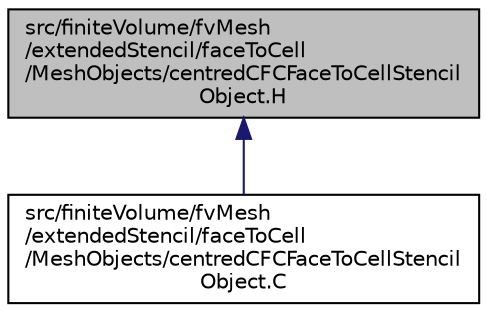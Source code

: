 digraph "src/finiteVolume/fvMesh/extendedStencil/faceToCell/MeshObjects/centredCFCFaceToCellStencilObject.H"
{
  bgcolor="transparent";
  edge [fontname="Helvetica",fontsize="10",labelfontname="Helvetica",labelfontsize="10"];
  node [fontname="Helvetica",fontsize="10",shape=record];
  Node1 [label="src/finiteVolume/fvMesh\l/extendedStencil/faceToCell\l/MeshObjects/centredCFCFaceToCellStencil\lObject.H",height=0.2,width=0.4,color="black", fillcolor="grey75", style="filled" fontcolor="black"];
  Node1 -> Node2 [dir="back",color="midnightblue",fontsize="10",style="solid",fontname="Helvetica"];
  Node2 [label="src/finiteVolume/fvMesh\l/extendedStencil/faceToCell\l/MeshObjects/centredCFCFaceToCellStencil\lObject.C",height=0.2,width=0.4,color="black",URL="$centredCFCFaceToCellStencilObject_8C.html"];
}
